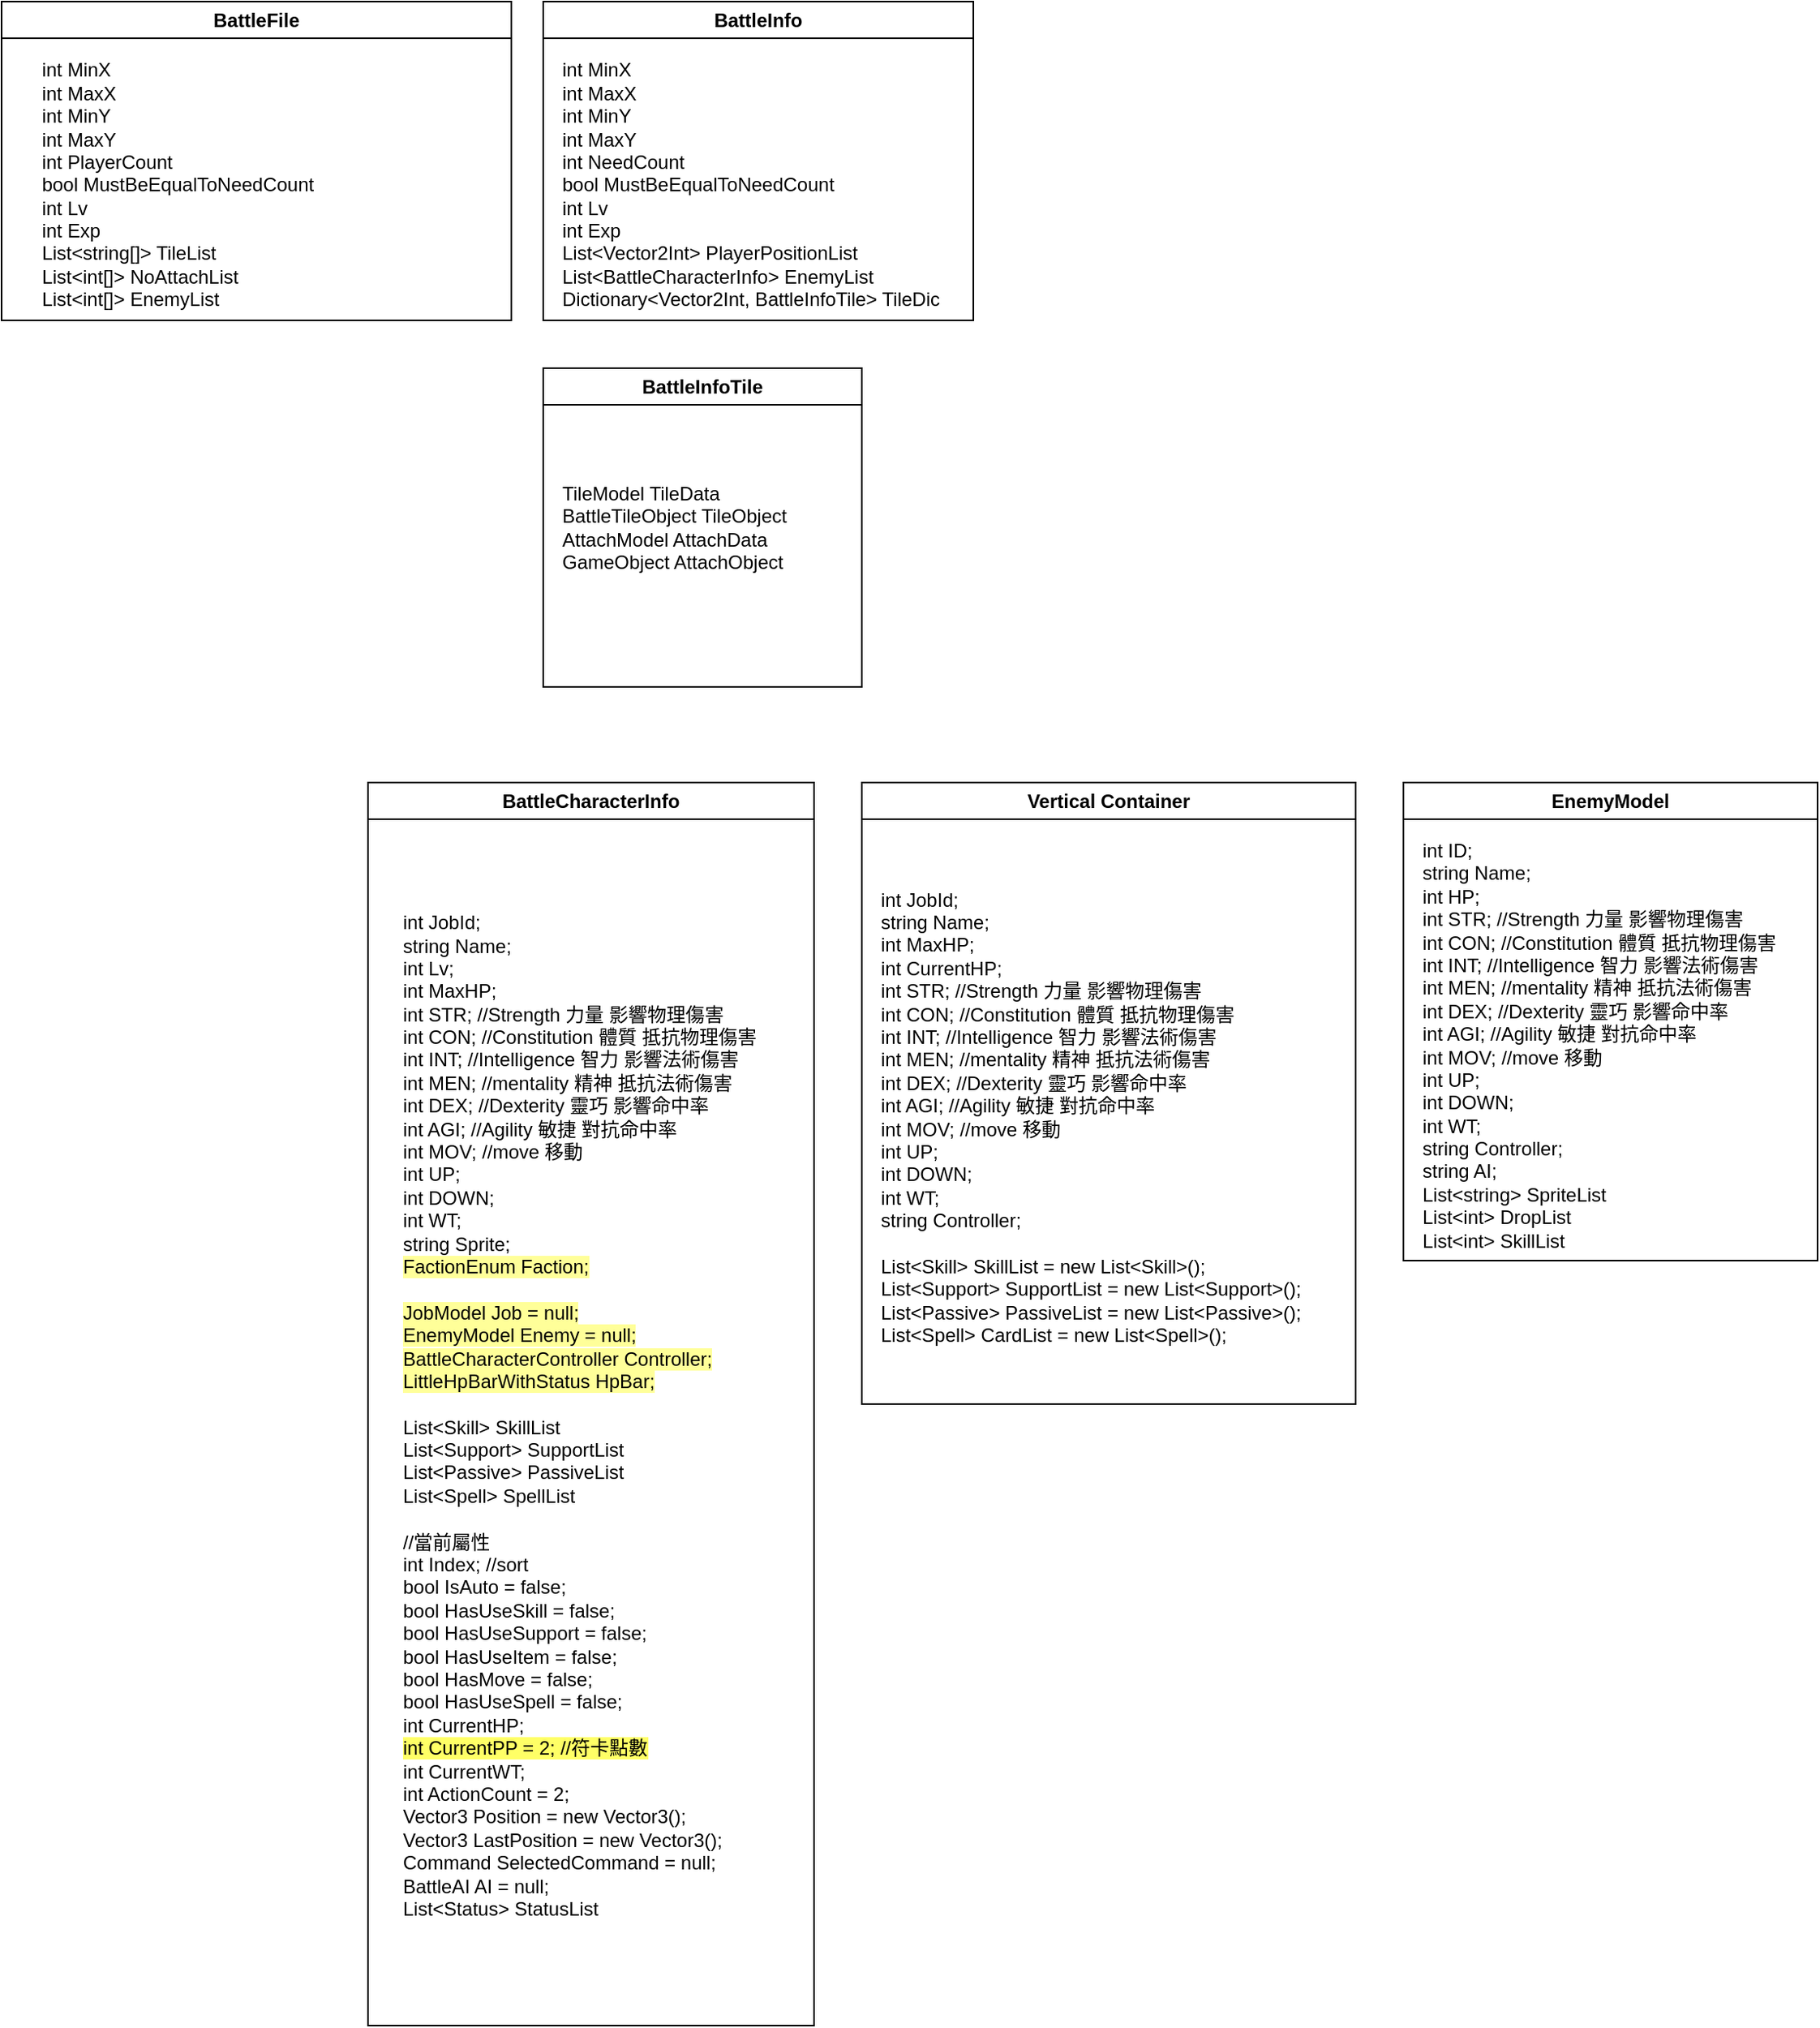 <mxfile version="24.7.15">
  <diagram name="第 1 页" id="NnEBHz77sXLtNsl1vE97">
    <mxGraphModel dx="794" dy="458" grid="1" gridSize="10" guides="1" tooltips="1" connect="1" arrows="1" fold="1" page="1" pageScale="1" pageWidth="827" pageHeight="1169" math="0" shadow="0">
      <root>
        <mxCell id="0" />
        <mxCell id="1" parent="0" />
        <mxCell id="nqqZbWjeaDuwistt2tw7-2" value="BattleFile" style="swimlane;whiteSpace=wrap;html=1;" parent="1" vertex="1">
          <mxGeometry x="10" y="120" width="320" height="200" as="geometry" />
        </mxCell>
        <mxCell id="nqqZbWjeaDuwistt2tw7-5" value="&lt;div&gt;&amp;nbsp; &amp;nbsp; int MinX&lt;/div&gt;&lt;div&gt;&amp;nbsp; &amp;nbsp; int MaxX&lt;/div&gt;&lt;div&gt;&amp;nbsp; &amp;nbsp; int MinY&lt;/div&gt;&lt;div&gt;&amp;nbsp; &amp;nbsp; int MaxY&lt;/div&gt;&lt;div&gt;&amp;nbsp; &amp;nbsp; int PlayerCount&lt;/div&gt;&lt;div&gt;&amp;nbsp; &amp;nbsp; bool MustBeEqualToNeedCount&lt;/div&gt;&lt;div&gt;&amp;nbsp; &amp;nbsp; int Lv&lt;/div&gt;&lt;div&gt;&amp;nbsp; &amp;nbsp; int Exp&lt;/div&gt;&lt;div&gt;&amp;nbsp; &amp;nbsp; List&amp;lt;string[]&amp;gt; TileList&lt;/div&gt;&lt;div&gt;&amp;nbsp; &amp;nbsp; List&amp;lt;int[]&amp;gt; NoAttachList&lt;/div&gt;&lt;div&gt;&amp;nbsp; &amp;nbsp; List&amp;lt;int[]&amp;gt; EnemyList&lt;/div&gt;" style="text;html=1;align=left;verticalAlign=middle;resizable=0;points=[];autosize=1;strokeColor=none;fillColor=none;fontFamily=Helvetica;fontSize=12;fontColor=default;fontStyle=0;" parent="nqqZbWjeaDuwistt2tw7-2" vertex="1">
          <mxGeometry x="10" y="30" width="210" height="170" as="geometry" />
        </mxCell>
        <mxCell id="nqqZbWjeaDuwistt2tw7-6" value="BattleInfo" style="swimlane;whiteSpace=wrap;html=1;strokeColor=default;align=center;verticalAlign=middle;fillColor=default;" parent="1" vertex="1">
          <mxGeometry x="350" y="120" width="270" height="200" as="geometry" />
        </mxCell>
        <mxCell id="nqqZbWjeaDuwistt2tw7-7" value="&lt;div&gt;int MinX&lt;/div&gt;&lt;div&gt;int MaxX&lt;/div&gt;&lt;div&gt;int MinY&lt;/div&gt;&lt;div&gt;int MaxY&lt;/div&gt;&lt;div&gt;int NeedCount&lt;/div&gt;&lt;div&gt;bool MustBeEqualToNeedCount&lt;/div&gt;&lt;div&gt;int Lv&lt;/div&gt;&lt;div&gt;int Exp&lt;/div&gt;&lt;div&gt;List&amp;lt;Vector2Int&amp;gt; PlayerPositionList&lt;/div&gt;&lt;div&gt;List&amp;lt;BattleCharacterInfo&amp;gt; EnemyList&lt;/div&gt;&lt;div&gt;Dictionary&amp;lt;Vector2Int, BattleInfoTile&amp;gt; TileDic&lt;/div&gt;" style="text;html=1;align=left;verticalAlign=middle;resizable=0;points=[];autosize=1;strokeColor=none;fillColor=none;fontFamily=Helvetica;fontSize=12;fontColor=default;fontStyle=0;" parent="nqqZbWjeaDuwistt2tw7-6" vertex="1">
          <mxGeometry x="10" y="30" width="260" height="170" as="geometry" />
        </mxCell>
        <mxCell id="nqqZbWjeaDuwistt2tw7-8" value="&lt;span style=&quot;text-align: left; text-wrap: nowrap;&quot;&gt;&lt;b&gt;BattleInfoTile&lt;/b&gt;&lt;/span&gt;" style="swimlane;whiteSpace=wrap;html=1;strokeColor=default;align=center;verticalAlign=middle;fontFamily=Helvetica;fontSize=12;fontColor=default;fontStyle=0;fillColor=default;" parent="1" vertex="1">
          <mxGeometry x="350" y="350" width="200" height="200" as="geometry" />
        </mxCell>
        <mxCell id="nqqZbWjeaDuwistt2tw7-13" value="&lt;div&gt;&lt;span style=&quot;background-color: initial;&quot;&gt;TileModel TileData&lt;/span&gt;&lt;br&gt;&lt;/div&gt;&lt;div&gt;BattleTileObject TileObject&lt;/div&gt;&lt;div&gt;AttachModel AttachData&lt;/div&gt;&lt;div&gt;GameObject AttachObject&lt;/div&gt;" style="text;html=1;align=left;verticalAlign=middle;resizable=0;points=[];autosize=1;strokeColor=none;fillColor=none;fontFamily=Helvetica;fontSize=12;fontColor=default;fontStyle=0;" parent="nqqZbWjeaDuwistt2tw7-8" vertex="1">
          <mxGeometry x="10" y="65" width="160" height="70" as="geometry" />
        </mxCell>
        <mxCell id="onztSMTXpFOJQ-3k2ill-1" value="&lt;span style=&quot;text-wrap: nowrap;&quot;&gt;BattleCharacterInfo&lt;/span&gt;" style="swimlane;whiteSpace=wrap;html=1;" vertex="1" parent="1">
          <mxGeometry x="240" y="610" width="280" height="780" as="geometry" />
        </mxCell>
        <mxCell id="onztSMTXpFOJQ-3k2ill-2" value="&lt;div&gt;&lt;br&gt;&lt;/div&gt;&lt;div&gt;int JobId;&lt;/div&gt;&lt;div&gt;string Name;&lt;/div&gt;&lt;div&gt;int Lv;&lt;/div&gt;&lt;div&gt;int MaxHP;&lt;/div&gt;&lt;div&gt;int STR; //Strength 力量 影響物理傷害&lt;/div&gt;&lt;div&gt;int CON; //Constitution 體質 抵抗物理傷害&lt;/div&gt;&lt;div&gt;int INT; //Intelligence 智力 影響法術傷害&lt;/div&gt;&lt;div&gt;int MEN; //mentality 精神 抵抗法術傷害&lt;/div&gt;&lt;div&gt;int DEX; //Dexterity 靈巧 影響命中率&lt;/div&gt;&lt;div&gt;int AGI; //Agility 敏捷 對抗命中率&lt;/div&gt;&lt;div&gt;int MOV; //move 移動&lt;/div&gt;&lt;div&gt;int UP;&lt;/div&gt;&lt;div&gt;int DOWN;&lt;/div&gt;&lt;div&gt;int WT;&lt;/div&gt;&lt;div&gt;string Sprite;&lt;/div&gt;&lt;div&gt;&lt;span style=&quot;background-color: rgb(255, 255, 153);&quot;&gt;FactionEnum Faction;&lt;/span&gt;&lt;/div&gt;&lt;div&gt;&lt;br&gt;&lt;/div&gt;&lt;div&gt;&lt;span style=&quot;background-color: rgb(255, 255, 153);&quot;&gt;JobModel Job = null;&lt;/span&gt;&lt;/div&gt;&lt;div&gt;&lt;span style=&quot;background-color: rgb(255, 255, 153);&quot;&gt;EnemyModel Enemy = null;&lt;/span&gt;&lt;/div&gt;&lt;div&gt;&lt;span style=&quot;background-color: rgb(255, 255, 153);&quot;&gt;BattleCharacterController Controller;&lt;/span&gt;&lt;/div&gt;&lt;div&gt;&lt;span style=&quot;background-color: rgb(255, 255, 153);&quot;&gt;LittleHpBarWithStatus HpBar;&lt;/span&gt;&lt;/div&gt;&lt;div&gt;&lt;br&gt;&lt;/div&gt;&lt;div&gt;List&amp;lt;Skill&amp;gt; SkillList&lt;/div&gt;&lt;div&gt;List&amp;lt;Support&amp;gt; SupportList&lt;/div&gt;&lt;div&gt;List&amp;lt;Passive&amp;gt; PassiveList&lt;/div&gt;&lt;div&gt;List&amp;lt;Spell&amp;gt; SpellList&lt;/div&gt;&lt;div&gt;&lt;br&gt;&lt;/div&gt;&lt;div&gt;//當前屬性&lt;/div&gt;&lt;div&gt;int Index; //sort&lt;/div&gt;&lt;div&gt;bool IsAuto = false;&lt;/div&gt;&lt;div&gt;bool HasUseSkill = false;&lt;/div&gt;&lt;div&gt;bool HasUseSupport = false;&lt;/div&gt;&lt;div&gt;bool HasUseItem = false;&lt;/div&gt;&lt;div&gt;bool HasMove = false;&lt;/div&gt;&lt;div&gt;bool HasUseSpell = false;&lt;/div&gt;&lt;div&gt;int CurrentHP;&lt;/div&gt;&lt;div&gt;&lt;span style=&quot;background-color: rgb(255, 255, 102);&quot;&gt;int CurrentPP = 2; //符卡點數&lt;/span&gt;&lt;/div&gt;&lt;div&gt;int CurrentWT;&lt;/div&gt;&lt;div&gt;int ActionCount = 2;&lt;/div&gt;&lt;div&gt;Vector3 Position = new Vector3();&lt;/div&gt;&lt;div&gt;Vector3 LastPosition = new Vector3();&lt;/div&gt;&lt;div&gt;Command SelectedCommand = null;&amp;nbsp;&lt;/div&gt;&lt;div&gt;BattleAI AI = null;&lt;/div&gt;&lt;div&gt;List&amp;lt;Status&amp;gt; StatusList&lt;/div&gt;" style="text;html=1;align=left;verticalAlign=middle;resizable=0;points=[];autosize=1;strokeColor=none;fillColor=none;" vertex="1" parent="onztSMTXpFOJQ-3k2ill-1">
          <mxGeometry x="20" y="60" width="250" height="660" as="geometry" />
        </mxCell>
        <mxCell id="onztSMTXpFOJQ-3k2ill-3" value="Vertical Container" style="swimlane;whiteSpace=wrap;html=1;" vertex="1" parent="1">
          <mxGeometry x="550" y="610" width="310" height="390" as="geometry" />
        </mxCell>
        <mxCell id="onztSMTXpFOJQ-3k2ill-4" value="&lt;div&gt;int JobId;&lt;br&gt;&lt;/div&gt;&lt;div&gt;string Name;&lt;/div&gt;&lt;div&gt;int MaxHP;&lt;/div&gt;&lt;div&gt;int CurrentHP;&lt;/div&gt;&lt;div&gt;int STR; //Strength 力量 影響物理傷害&lt;/div&gt;&lt;div&gt;int CON; //Constitution 體質 抵抗物理傷害&lt;/div&gt;&lt;div&gt;int INT; //Intelligence 智力 影響法術傷害&lt;/div&gt;&lt;div&gt;int MEN; //mentality 精神 抵抗法術傷害&lt;/div&gt;&lt;div&gt;int DEX; //Dexterity 靈巧 影響命中率&lt;/div&gt;&lt;div&gt;int AGI; //Agility 敏捷 對抗命中率&lt;/div&gt;&lt;div&gt;int MOV; //move 移動&lt;/div&gt;&lt;div&gt;int UP;&lt;/div&gt;&lt;div&gt;int DOWN;&lt;/div&gt;&lt;div&gt;int WT;&lt;/div&gt;&lt;div&gt;string Controller;&lt;/div&gt;&lt;div&gt;&lt;br&gt;&lt;/div&gt;&lt;div&gt;List&amp;lt;Skill&amp;gt; SkillList = new List&amp;lt;Skill&amp;gt;();&lt;/div&gt;&lt;div&gt;List&amp;lt;Support&amp;gt; SupportList = new List&amp;lt;Support&amp;gt;();&lt;/div&gt;&lt;div&gt;List&amp;lt;Passive&amp;gt; PassiveList = new List&amp;lt;Passive&amp;gt;();&lt;/div&gt;&lt;div&gt;List&amp;lt;Spell&amp;gt; CardList = new List&amp;lt;Spell&amp;gt;();&lt;/div&gt;" style="text;html=1;align=left;verticalAlign=middle;resizable=0;points=[];autosize=1;strokeColor=none;fillColor=none;" vertex="1" parent="onztSMTXpFOJQ-3k2ill-3">
          <mxGeometry x="10" y="60" width="290" height="300" as="geometry" />
        </mxCell>
        <mxCell id="onztSMTXpFOJQ-3k2ill-5" value="EnemyModel" style="swimlane;whiteSpace=wrap;html=1;" vertex="1" parent="1">
          <mxGeometry x="890" y="610" width="260" height="300" as="geometry" />
        </mxCell>
        <mxCell id="onztSMTXpFOJQ-3k2ill-6" value="&lt;div&gt;int ID;&lt;/div&gt;&lt;div&gt;string Name;&lt;/div&gt;&lt;div&gt;int HP;&lt;/div&gt;&lt;div&gt;int STR; //Strength 力量 影響物理傷害&lt;/div&gt;&lt;div&gt;int CON; //Constitution 體質 抵抗物理傷害&lt;/div&gt;&lt;div&gt;int INT; //Intelligence 智力 影響法術傷害&lt;/div&gt;&lt;div&gt;int MEN; //mentality 精神 抵抗法術傷害&lt;/div&gt;&lt;div&gt;int DEX; //Dexterity 靈巧 影響命中率&lt;/div&gt;&lt;div&gt;int AGI; //Agility 敏捷 對抗命中率&lt;/div&gt;&lt;div&gt;int MOV; //move 移動&lt;/div&gt;&lt;div&gt;int UP;&lt;/div&gt;&lt;div&gt;int DOWN;&lt;/div&gt;&lt;div&gt;int WT;&lt;/div&gt;&lt;div&gt;string Controller;&lt;/div&gt;&lt;div&gt;string AI;&lt;/div&gt;&lt;div&gt;List&amp;lt;string&amp;gt; SpriteList&lt;/div&gt;&lt;div&gt;List&amp;lt;int&amp;gt; DropList&lt;/div&gt;&lt;div&gt;List&amp;lt;int&amp;gt; SkillList&lt;/div&gt;" style="text;html=1;align=left;verticalAlign=middle;resizable=0;points=[];autosize=1;strokeColor=none;fillColor=none;" vertex="1" parent="onztSMTXpFOJQ-3k2ill-5">
          <mxGeometry x="10" y="30" width="250" height="270" as="geometry" />
        </mxCell>
      </root>
    </mxGraphModel>
  </diagram>
</mxfile>
